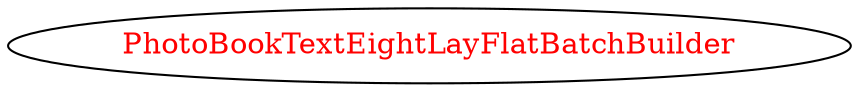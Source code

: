 digraph dependencyGraph {
 concentrate=true;
 ranksep="2.0";
 rankdir="LR"; 
 splines="ortho";
"PhotoBookTextEightLayFlatBatchBuilder" [fontcolor="red"];
}